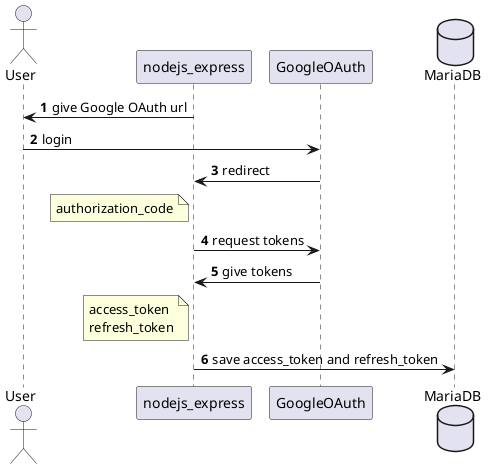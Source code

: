 @startuml AutoDnsRegisterApplication
  
  autonumber

  actor User
  participant nodejs_express as server
  participant GoogleOAuth as oauth
  database MariaDB

  server -> User : give Google OAuth url
  User -> oauth : login
  oauth -> server: redirect
  note left server : authorization_code
  server -> oauth : request tokens
  oauth -> server : give tokens
  note left server : access_token\nrefresh_token
  server -> MariaDB : save access_token and refresh_token

  
@enduml